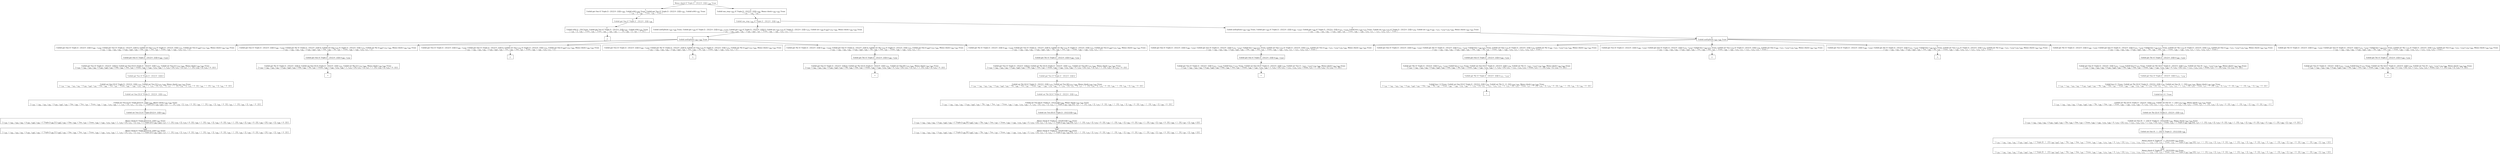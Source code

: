 digraph {
    graph [rankdir=TB
          ,bgcolor=transparent];
    node [shape=box
         ,fillcolor=white
         ,style=filled];
    0 [label=<O <BR/> Memo check (C Triple [1 : [3] [] 0 : [2]]) v<SUB>330</SUB> Trueo>];
    1 [label=<C <BR/> Unfold get One (C Triple [1 : [3] [] 0 : [2]]) v<SUB>360</SUB>, Unfold isNil v<SUB>360</SUB> Trueo, Unfold get Two (C Triple [1 : [3] [] 0 : [2]]) v<SUB>361</SUB>, Unfold isNil v<SUB>361</SUB> Trueo <BR/>  [ v<SUB>330</SUB> &rarr; [], v<SUB>358</SUB> &rarr; Trueo, v<SUB>359</SUB> &rarr; Trueo ] >];
    2 [label=<C <BR/> Unfold one_step v<SUB>362</SUB> (C Triple [1 : [3] [] 0 : [2]]) v<SUB>364</SUB>, Memo check v<SUB>364</SUB> v<SUB>363</SUB> Trueo <BR/>  [ v<SUB>330</SUB> &rarr; v<SUB>362</SUB> : v<SUB>363</SUB> ] >];
    3 [label=<O <BR/> Unfold get One (C Triple [1 : [3] [] 0 : [2]]) v<SUB>360</SUB>>];
    4 [label=<C <BR/> Unfold isNil (1 : [3]) Trueo, Unfold get Two (C Triple [1 : [3] [] 0 : [2]]) v<SUB>361</SUB>, Unfold isNil v<SUB>361</SUB> Trueo <BR/>  [ v<SUB>330</SUB> &rarr; [], v<SUB>358</SUB> &rarr; Trueo, v<SUB>359</SUB> &rarr; Trueo, v<SUB>360</SUB> &rarr; v<SUB>365</SUB>, v<SUB>365</SUB> &rarr; 1 : [3], v<SUB>366</SUB> &rarr; [], v<SUB>367</SUB> &rarr; 0 : [2] ] >];
    5 [label=<_|_>];
    6 [label=<O <BR/> Unfold one_step v<SUB>362</SUB> (C Triple [1 : [3] [] 0 : [2]]) v<SUB>364</SUB>>];
    7 [label=<C <BR/> Unfold notEqStick v<SUB>365</SUB> v<SUB>366</SUB> Trueo, Unfold get v<SUB>365</SUB> (C Triple [1 : [3] [] 0 : [2]]) (v<SUB>369</SUB> : v<SUB>370</SUB>), Unfold get v<SUB>366</SUB> (C Triple [1 : [3] [] 0 : [2]]) [], Unfold set v<SUB>365</SUB> v<SUB>370</SUB> (C Triple [1 : [3] [] 0 : [2]]) v<SUB>372</SUB>, Unfold set v<SUB>366</SUB> [v<SUB>369</SUB>] v<SUB>372</SUB> v<SUB>364</SUB>, Memo check v<SUB>364</SUB> v<SUB>363</SUB> Trueo <BR/>  [ v<SUB>330</SUB> &rarr; v<SUB>362</SUB> : v<SUB>363</SUB>, v<SUB>362</SUB> &rarr; (v<SUB>365</SUB>, v<SUB>366</SUB>), v<SUB>367</SUB> &rarr; Trueo, v<SUB>368</SUB> &rarr; v<SUB>369</SUB> : v<SUB>370</SUB>, v<SUB>371</SUB> &rarr; [] ] >];
    8 [label=<C <BR/> Unfold notEqStick v<SUB>365</SUB> v<SUB>366</SUB> Trueo, Unfold get v<SUB>365</SUB> (C Triple [1 : [3] [] 0 : [2]]) (v<SUB>369</SUB> : v<SUB>370</SUB>), Unfold get v<SUB>366</SUB> (C Triple [1 : [3] [] 0 : [2]]) (v<SUB>373</SUB> : v<SUB>374</SUB>), Unfold less v<SUB>369</SUB> v<SUB>373</SUB> Trueo, Unfold set v<SUB>365</SUB> v<SUB>370</SUB> (C Triple [1 : [3] [] 0 : [2]]) v<SUB>376</SUB>, Unfold set v<SUB>366</SUB> (v<SUB>369</SUB> : v<SUB>373</SUB> : v<SUB>374</SUB>) v<SUB>376</SUB> v<SUB>364</SUB>, Memo check v<SUB>364</SUB> v<SUB>363</SUB> Trueo <BR/>  [ v<SUB>330</SUB> &rarr; v<SUB>362</SUB> : v<SUB>363</SUB>, v<SUB>362</SUB> &rarr; (v<SUB>365</SUB>, v<SUB>366</SUB>), v<SUB>367</SUB> &rarr; Trueo, v<SUB>368</SUB> &rarr; v<SUB>369</SUB> : v<SUB>370</SUB>, v<SUB>371</SUB> &rarr; v<SUB>373</SUB> : v<SUB>374</SUB>, v<SUB>375</SUB> &rarr; Trueo ] >];
    9 [label=<O <BR/> Unfold notEqStick v<SUB>365</SUB> v<SUB>366</SUB> Trueo>];
    10 [label=<C <BR/> Unfold get One (C Triple [1 : [3] [] 0 : [2]]) (v<SUB>369</SUB> : v<SUB>370</SUB>), Unfold get Two (C Triple [1 : [3] [] 0 : [2]]) [], Unfold set One v<SUB>370</SUB> (C Triple [1 : [3] [] 0 : [2]]) v<SUB>372</SUB>, Unfold set Two [v<SUB>369</SUB>] v<SUB>372</SUB> v<SUB>364</SUB>, Memo check v<SUB>364</SUB> v<SUB>363</SUB> Trueo <BR/>  [ v<SUB>330</SUB> &rarr; v<SUB>362</SUB> : v<SUB>363</SUB>, v<SUB>362</SUB> &rarr; (v<SUB>365</SUB>, v<SUB>366</SUB>), v<SUB>365</SUB> &rarr; One, v<SUB>366</SUB> &rarr; Two, v<SUB>367</SUB> &rarr; Trueo, v<SUB>368</SUB> &rarr; v<SUB>369</SUB> : v<SUB>370</SUB>, v<SUB>371</SUB> &rarr; [] ] >];
    11 [label=<C <BR/> Unfold get One (C Triple [1 : [3] [] 0 : [2]]) (v<SUB>369</SUB> : v<SUB>370</SUB>), Unfold get Thr (C Triple [1 : [3] [] 0 : [2]]) [], Unfold set One v<SUB>370</SUB> (C Triple [1 : [3] [] 0 : [2]]) v<SUB>372</SUB>, Unfold set Thr [v<SUB>369</SUB>] v<SUB>372</SUB> v<SUB>364</SUB>, Memo check v<SUB>364</SUB> v<SUB>363</SUB> Trueo <BR/>  [ v<SUB>330</SUB> &rarr; v<SUB>362</SUB> : v<SUB>363</SUB>, v<SUB>362</SUB> &rarr; (v<SUB>365</SUB>, v<SUB>366</SUB>), v<SUB>365</SUB> &rarr; One, v<SUB>366</SUB> &rarr; Thr, v<SUB>367</SUB> &rarr; Trueo, v<SUB>368</SUB> &rarr; v<SUB>369</SUB> : v<SUB>370</SUB>, v<SUB>371</SUB> &rarr; [] ] >];
    12 [label=<C <BR/> Unfold get Two (C Triple [1 : [3] [] 0 : [2]]) (v<SUB>369</SUB> : v<SUB>370</SUB>), Unfold get One (C Triple [1 : [3] [] 0 : [2]]) [], Unfold set Two v<SUB>370</SUB> (C Triple [1 : [3] [] 0 : [2]]) v<SUB>372</SUB>, Unfold set One [v<SUB>369</SUB>] v<SUB>372</SUB> v<SUB>364</SUB>, Memo check v<SUB>364</SUB> v<SUB>363</SUB> Trueo <BR/>  [ v<SUB>330</SUB> &rarr; v<SUB>362</SUB> : v<SUB>363</SUB>, v<SUB>362</SUB> &rarr; (v<SUB>365</SUB>, v<SUB>366</SUB>), v<SUB>365</SUB> &rarr; Two, v<SUB>366</SUB> &rarr; One, v<SUB>367</SUB> &rarr; Trueo, v<SUB>368</SUB> &rarr; v<SUB>369</SUB> : v<SUB>370</SUB>, v<SUB>371</SUB> &rarr; [] ] >];
    13 [label=<C <BR/> Unfold get Two (C Triple [1 : [3] [] 0 : [2]]) (v<SUB>369</SUB> : v<SUB>370</SUB>), Unfold get Thr (C Triple [1 : [3] [] 0 : [2]]) [], Unfold set Two v<SUB>370</SUB> (C Triple [1 : [3] [] 0 : [2]]) v<SUB>372</SUB>, Unfold set Thr [v<SUB>369</SUB>] v<SUB>372</SUB> v<SUB>364</SUB>, Memo check v<SUB>364</SUB> v<SUB>363</SUB> Trueo <BR/>  [ v<SUB>330</SUB> &rarr; v<SUB>362</SUB> : v<SUB>363</SUB>, v<SUB>362</SUB> &rarr; (v<SUB>365</SUB>, v<SUB>366</SUB>), v<SUB>365</SUB> &rarr; Two, v<SUB>366</SUB> &rarr; Thr, v<SUB>367</SUB> &rarr; Trueo, v<SUB>368</SUB> &rarr; v<SUB>369</SUB> : v<SUB>370</SUB>, v<SUB>371</SUB> &rarr; [] ] >];
    14 [label=<C <BR/> Unfold get Thr (C Triple [1 : [3] [] 0 : [2]]) (v<SUB>369</SUB> : v<SUB>370</SUB>), Unfold get One (C Triple [1 : [3] [] 0 : [2]]) [], Unfold set Thr v<SUB>370</SUB> (C Triple [1 : [3] [] 0 : [2]]) v<SUB>372</SUB>, Unfold set One [v<SUB>369</SUB>] v<SUB>372</SUB> v<SUB>364</SUB>, Memo check v<SUB>364</SUB> v<SUB>363</SUB> Trueo <BR/>  [ v<SUB>330</SUB> &rarr; v<SUB>362</SUB> : v<SUB>363</SUB>, v<SUB>362</SUB> &rarr; (v<SUB>365</SUB>, v<SUB>366</SUB>), v<SUB>365</SUB> &rarr; Thr, v<SUB>366</SUB> &rarr; One, v<SUB>367</SUB> &rarr; Trueo, v<SUB>368</SUB> &rarr; v<SUB>369</SUB> : v<SUB>370</SUB>, v<SUB>371</SUB> &rarr; [] ] >];
    15 [label=<C <BR/> Unfold get Thr (C Triple [1 : [3] [] 0 : [2]]) (v<SUB>369</SUB> : v<SUB>370</SUB>), Unfold get Two (C Triple [1 : [3] [] 0 : [2]]) [], Unfold set Thr v<SUB>370</SUB> (C Triple [1 : [3] [] 0 : [2]]) v<SUB>372</SUB>, Unfold set Two [v<SUB>369</SUB>] v<SUB>372</SUB> v<SUB>364</SUB>, Memo check v<SUB>364</SUB> v<SUB>363</SUB> Trueo <BR/>  [ v<SUB>330</SUB> &rarr; v<SUB>362</SUB> : v<SUB>363</SUB>, v<SUB>362</SUB> &rarr; (v<SUB>365</SUB>, v<SUB>366</SUB>), v<SUB>365</SUB> &rarr; Thr, v<SUB>366</SUB> &rarr; Two, v<SUB>367</SUB> &rarr; Trueo, v<SUB>368</SUB> &rarr; v<SUB>369</SUB> : v<SUB>370</SUB>, v<SUB>371</SUB> &rarr; [] ] >];
    16 [label=<O <BR/> Unfold get One (C Triple [1 : [3] [] 0 : [2]]) (v<SUB>369</SUB> : v<SUB>370</SUB>)>];
    17 [label=<C <BR/> Unfold get Two (C Triple [1 : [3] [] 0 : [2]]) [], Unfold set One [3] (C Triple [1 : [3] [] 0 : [2]]) v<SUB>372</SUB>, Unfold set Two [1] v<SUB>372</SUB> v<SUB>364</SUB>, Memo check v<SUB>364</SUB> v<SUB>363</SUB> Trueo <BR/>  [ v<SUB>330</SUB> &rarr; v<SUB>362</SUB> : v<SUB>363</SUB>, v<SUB>362</SUB> &rarr; (v<SUB>365</SUB>, v<SUB>366</SUB>), v<SUB>365</SUB> &rarr; One, v<SUB>366</SUB> &rarr; Two, v<SUB>367</SUB> &rarr; Trueo, v<SUB>368</SUB> &rarr; v<SUB>369</SUB> : v<SUB>370</SUB>, v<SUB>369</SUB> &rarr; 1, v<SUB>370</SUB> &rarr; [3], v<SUB>371</SUB> &rarr; [], v<SUB>377</SUB> &rarr; 1 : [3], v<SUB>378</SUB> &rarr; [], v<SUB>379</SUB> &rarr; 0 : [2] ] >];
    18 [label=<O <BR/> Unfold get Two (C Triple [1 : [3] [] 0 : [2]]) []>];
    19 [label=<C <BR/> Unfold set One [3] (C Triple [1 : [3] [] 0 : [2]]) v<SUB>372</SUB>, Unfold set Two [1] v<SUB>372</SUB> v<SUB>364</SUB>, Memo check v<SUB>364</SUB> v<SUB>363</SUB> Trueo <BR/>  [ v<SUB>330</SUB> &rarr; v<SUB>362</SUB> : v<SUB>363</SUB>, v<SUB>362</SUB> &rarr; (v<SUB>365</SUB>, v<SUB>366</SUB>), v<SUB>365</SUB> &rarr; One, v<SUB>366</SUB> &rarr; Two, v<SUB>367</SUB> &rarr; Trueo, v<SUB>368</SUB> &rarr; v<SUB>369</SUB> : v<SUB>370</SUB>, v<SUB>369</SUB> &rarr; 1, v<SUB>370</SUB> &rarr; [3], v<SUB>371</SUB> &rarr; [], v<SUB>377</SUB> &rarr; 1 : [3], v<SUB>378</SUB> &rarr; [], v<SUB>379</SUB> &rarr; 0 : [2], v<SUB>380</SUB> &rarr; 1 : [3], v<SUB>381</SUB> &rarr; [], v<SUB>382</SUB> &rarr; 0 : [2] ] >];
    20 [label=<O <BR/> Unfold set One [3] (C Triple [1 : [3] [] 0 : [2]]) v<SUB>372</SUB>>];
    21 [label=<C <BR/> Unfold set Two [1] (C Triple [[3] [] 0 : [2]]) v<SUB>364</SUB>, Memo check v<SUB>364</SUB> v<SUB>363</SUB> Trueo <BR/>  [ v<SUB>330</SUB> &rarr; v<SUB>362</SUB> : v<SUB>363</SUB>, v<SUB>362</SUB> &rarr; (v<SUB>365</SUB>, v<SUB>366</SUB>), v<SUB>365</SUB> &rarr; One, v<SUB>366</SUB> &rarr; Two, v<SUB>367</SUB> &rarr; Trueo, v<SUB>368</SUB> &rarr; v<SUB>369</SUB> : v<SUB>370</SUB>, v<SUB>369</SUB> &rarr; 1, v<SUB>370</SUB> &rarr; [3], v<SUB>371</SUB> &rarr; [], v<SUB>372</SUB> &rarr; C Triple [[3] v<SUB>384</SUB> v<SUB>385</SUB>], v<SUB>377</SUB> &rarr; 1 : [3], v<SUB>378</SUB> &rarr; [], v<SUB>379</SUB> &rarr; 0 : [2], v<SUB>380</SUB> &rarr; 1 : [3], v<SUB>381</SUB> &rarr; [], v<SUB>382</SUB> &rarr; 0 : [2], v<SUB>383</SUB> &rarr; 1 : [3], v<SUB>384</SUB> &rarr; [], v<SUB>385</SUB> &rarr; 0 : [2] ] >];
    22 [label=<O <BR/> Unfold set Two [1] (C Triple [[3] [] 0 : [2]]) v<SUB>364</SUB>>];
    23 [label=<C <BR/> Memo check (C Triple [[3] [1] 0 : [2]]) v<SUB>363</SUB> Trueo <BR/>  [ v<SUB>330</SUB> &rarr; v<SUB>362</SUB> : v<SUB>363</SUB>, v<SUB>362</SUB> &rarr; (v<SUB>365</SUB>, v<SUB>366</SUB>), v<SUB>364</SUB> &rarr; C Triple [v<SUB>386</SUB> [1] v<SUB>388</SUB>], v<SUB>365</SUB> &rarr; One, v<SUB>366</SUB> &rarr; Two, v<SUB>367</SUB> &rarr; Trueo, v<SUB>368</SUB> &rarr; v<SUB>369</SUB> : v<SUB>370</SUB>, v<SUB>369</SUB> &rarr; 1, v<SUB>370</SUB> &rarr; [3], v<SUB>371</SUB> &rarr; [], v<SUB>372</SUB> &rarr; C Triple [[3] v<SUB>384</SUB> v<SUB>385</SUB>], v<SUB>377</SUB> &rarr; 1 : [3], v<SUB>378</SUB> &rarr; [], v<SUB>379</SUB> &rarr; 0 : [2], v<SUB>380</SUB> &rarr; 1 : [3], v<SUB>381</SUB> &rarr; [], v<SUB>382</SUB> &rarr; 0 : [2], v<SUB>383</SUB> &rarr; 1 : [3], v<SUB>384</SUB> &rarr; [], v<SUB>385</SUB> &rarr; 0 : [2], v<SUB>386</SUB> &rarr; [3], v<SUB>387</SUB> &rarr; [], v<SUB>388</SUB> &rarr; 0 : [2] ] >];
    24 [label=<Leaf <BR/> Memo check (C Triple [[3] [1] 0 : [2]]) v<SUB>363</SUB> Trueo <BR/>  [ v<SUB>330</SUB> &rarr; v<SUB>362</SUB> : v<SUB>363</SUB>, v<SUB>362</SUB> &rarr; (v<SUB>365</SUB>, v<SUB>366</SUB>), v<SUB>364</SUB> &rarr; C Triple [v<SUB>386</SUB> [1] v<SUB>388</SUB>], v<SUB>365</SUB> &rarr; One, v<SUB>366</SUB> &rarr; Two, v<SUB>367</SUB> &rarr; Trueo, v<SUB>368</SUB> &rarr; v<SUB>369</SUB> : v<SUB>370</SUB>, v<SUB>369</SUB> &rarr; 1, v<SUB>370</SUB> &rarr; [3], v<SUB>371</SUB> &rarr; [], v<SUB>372</SUB> &rarr; C Triple [[3] v<SUB>384</SUB> v<SUB>385</SUB>], v<SUB>377</SUB> &rarr; 1 : [3], v<SUB>378</SUB> &rarr; [], v<SUB>379</SUB> &rarr; 0 : [2], v<SUB>380</SUB> &rarr; 1 : [3], v<SUB>381</SUB> &rarr; [], v<SUB>382</SUB> &rarr; 0 : [2], v<SUB>383</SUB> &rarr; 1 : [3], v<SUB>384</SUB> &rarr; [], v<SUB>385</SUB> &rarr; 0 : [2], v<SUB>386</SUB> &rarr; [3], v<SUB>387</SUB> &rarr; [], v<SUB>388</SUB> &rarr; 0 : [2] ] >];
    25 [label=<O <BR/> Unfold get One (C Triple [1 : [3] [] 0 : [2]]) (v<SUB>369</SUB> : v<SUB>370</SUB>)>];
    26 [label=<C <BR/> Unfold get Thr (C Triple [1 : [3] [] 0 : [2]]) [], Unfold set One [3] (C Triple [1 : [3] [] 0 : [2]]) v<SUB>372</SUB>, Unfold set Thr [1] v<SUB>372</SUB> v<SUB>364</SUB>, Memo check v<SUB>364</SUB> v<SUB>363</SUB> Trueo <BR/>  [ v<SUB>330</SUB> &rarr; v<SUB>362</SUB> : v<SUB>363</SUB>, v<SUB>362</SUB> &rarr; (v<SUB>365</SUB>, v<SUB>366</SUB>), v<SUB>365</SUB> &rarr; One, v<SUB>366</SUB> &rarr; Thr, v<SUB>367</SUB> &rarr; Trueo, v<SUB>368</SUB> &rarr; v<SUB>369</SUB> : v<SUB>370</SUB>, v<SUB>369</SUB> &rarr; 1, v<SUB>370</SUB> &rarr; [3], v<SUB>371</SUB> &rarr; [], v<SUB>377</SUB> &rarr; 1 : [3], v<SUB>378</SUB> &rarr; [], v<SUB>379</SUB> &rarr; 0 : [2] ] >];
    27 [label=<_|_>];
    28 [label=<_|_>];
    29 [label=<_|_>];
    30 [label=<O <BR/> Unfold get Thr (C Triple [1 : [3] [] 0 : [2]]) (v<SUB>369</SUB> : v<SUB>370</SUB>)>];
    31 [label=<C <BR/> Unfold get One (C Triple [1 : [3] [] 0 : [2]]) [], Unfold set Thr [2] (C Triple [1 : [3] [] 0 : [2]]) v<SUB>372</SUB>, Unfold set One [0] v<SUB>372</SUB> v<SUB>364</SUB>, Memo check v<SUB>364</SUB> v<SUB>363</SUB> Trueo <BR/>  [ v<SUB>330</SUB> &rarr; v<SUB>362</SUB> : v<SUB>363</SUB>, v<SUB>362</SUB> &rarr; (v<SUB>365</SUB>, v<SUB>366</SUB>), v<SUB>365</SUB> &rarr; Thr, v<SUB>366</SUB> &rarr; One, v<SUB>367</SUB> &rarr; Trueo, v<SUB>368</SUB> &rarr; v<SUB>369</SUB> : v<SUB>370</SUB>, v<SUB>369</SUB> &rarr; 0, v<SUB>370</SUB> &rarr; [2], v<SUB>371</SUB> &rarr; [], v<SUB>377</SUB> &rarr; 1 : [3], v<SUB>378</SUB> &rarr; [], v<SUB>379</SUB> &rarr; 0 : [2] ] >];
    32 [label=<_|_>];
    33 [label=<O <BR/> Unfold get Thr (C Triple [1 : [3] [] 0 : [2]]) (v<SUB>369</SUB> : v<SUB>370</SUB>)>];
    34 [label=<C <BR/> Unfold get Two (C Triple [1 : [3] [] 0 : [2]]) [], Unfold set Thr [2] (C Triple [1 : [3] [] 0 : [2]]) v<SUB>372</SUB>, Unfold set Two [0] v<SUB>372</SUB> v<SUB>364</SUB>, Memo check v<SUB>364</SUB> v<SUB>363</SUB> Trueo <BR/>  [ v<SUB>330</SUB> &rarr; v<SUB>362</SUB> : v<SUB>363</SUB>, v<SUB>362</SUB> &rarr; (v<SUB>365</SUB>, v<SUB>366</SUB>), v<SUB>365</SUB> &rarr; Thr, v<SUB>366</SUB> &rarr; Two, v<SUB>367</SUB> &rarr; Trueo, v<SUB>368</SUB> &rarr; v<SUB>369</SUB> : v<SUB>370</SUB>, v<SUB>369</SUB> &rarr; 0, v<SUB>370</SUB> &rarr; [2], v<SUB>371</SUB> &rarr; [], v<SUB>377</SUB> &rarr; 1 : [3], v<SUB>378</SUB> &rarr; [], v<SUB>379</SUB> &rarr; 0 : [2] ] >];
    35 [label=<O <BR/> Unfold get Two (C Triple [1 : [3] [] 0 : [2]]) []>];
    36 [label=<C <BR/> Unfold set Thr [2] (C Triple [1 : [3] [] 0 : [2]]) v<SUB>372</SUB>, Unfold set Two [0] v<SUB>372</SUB> v<SUB>364</SUB>, Memo check v<SUB>364</SUB> v<SUB>363</SUB> Trueo <BR/>  [ v<SUB>330</SUB> &rarr; v<SUB>362</SUB> : v<SUB>363</SUB>, v<SUB>362</SUB> &rarr; (v<SUB>365</SUB>, v<SUB>366</SUB>), v<SUB>365</SUB> &rarr; Thr, v<SUB>366</SUB> &rarr; Two, v<SUB>367</SUB> &rarr; Trueo, v<SUB>368</SUB> &rarr; v<SUB>369</SUB> : v<SUB>370</SUB>, v<SUB>369</SUB> &rarr; 0, v<SUB>370</SUB> &rarr; [2], v<SUB>371</SUB> &rarr; [], v<SUB>377</SUB> &rarr; 1 : [3], v<SUB>378</SUB> &rarr; [], v<SUB>379</SUB> &rarr; 0 : [2], v<SUB>380</SUB> &rarr; 1 : [3], v<SUB>381</SUB> &rarr; [], v<SUB>382</SUB> &rarr; 0 : [2] ] >];
    37 [label=<O <BR/> Unfold set Thr [2] (C Triple [1 : [3] [] 0 : [2]]) v<SUB>372</SUB>>];
    38 [label=<C <BR/> Unfold set Two [0] (C Triple [1 : [3] [] [2]]) v<SUB>364</SUB>, Memo check v<SUB>364</SUB> v<SUB>363</SUB> Trueo <BR/>  [ v<SUB>330</SUB> &rarr; v<SUB>362</SUB> : v<SUB>363</SUB>, v<SUB>362</SUB> &rarr; (v<SUB>365</SUB>, v<SUB>366</SUB>), v<SUB>365</SUB> &rarr; Thr, v<SUB>366</SUB> &rarr; Two, v<SUB>367</SUB> &rarr; Trueo, v<SUB>368</SUB> &rarr; v<SUB>369</SUB> : v<SUB>370</SUB>, v<SUB>369</SUB> &rarr; 0, v<SUB>370</SUB> &rarr; [2], v<SUB>371</SUB> &rarr; [], v<SUB>372</SUB> &rarr; C Triple [v<SUB>383</SUB> v<SUB>384</SUB> [2]], v<SUB>377</SUB> &rarr; 1 : [3], v<SUB>378</SUB> &rarr; [], v<SUB>379</SUB> &rarr; 0 : [2], v<SUB>380</SUB> &rarr; 1 : [3], v<SUB>381</SUB> &rarr; [], v<SUB>382</SUB> &rarr; 0 : [2], v<SUB>383</SUB> &rarr; 1 : [3], v<SUB>384</SUB> &rarr; [], v<SUB>385</SUB> &rarr; 0 : [2] ] >];
    39 [label=<O <BR/> Unfold set Two [0] (C Triple [1 : [3] [] [2]]) v<SUB>364</SUB>>];
    40 [label=<C <BR/> Memo check (C Triple [1 : [3] [0] [2]]) v<SUB>363</SUB> Trueo <BR/>  [ v<SUB>330</SUB> &rarr; v<SUB>362</SUB> : v<SUB>363</SUB>, v<SUB>362</SUB> &rarr; (v<SUB>365</SUB>, v<SUB>366</SUB>), v<SUB>364</SUB> &rarr; C Triple [v<SUB>386</SUB> [0] v<SUB>388</SUB>], v<SUB>365</SUB> &rarr; Thr, v<SUB>366</SUB> &rarr; Two, v<SUB>367</SUB> &rarr; Trueo, v<SUB>368</SUB> &rarr; v<SUB>369</SUB> : v<SUB>370</SUB>, v<SUB>369</SUB> &rarr; 0, v<SUB>370</SUB> &rarr; [2], v<SUB>371</SUB> &rarr; [], v<SUB>372</SUB> &rarr; C Triple [v<SUB>383</SUB> v<SUB>384</SUB> [2]], v<SUB>377</SUB> &rarr; 1 : [3], v<SUB>378</SUB> &rarr; [], v<SUB>379</SUB> &rarr; 0 : [2], v<SUB>380</SUB> &rarr; 1 : [3], v<SUB>381</SUB> &rarr; [], v<SUB>382</SUB> &rarr; 0 : [2], v<SUB>383</SUB> &rarr; 1 : [3], v<SUB>384</SUB> &rarr; [], v<SUB>385</SUB> &rarr; 0 : [2], v<SUB>386</SUB> &rarr; 1 : [3], v<SUB>387</SUB> &rarr; [], v<SUB>388</SUB> &rarr; [2] ] >];
    41 [label=<Leaf <BR/> Memo check (C Triple [1 : [3] [0] [2]]) v<SUB>363</SUB> Trueo <BR/>  [ v<SUB>330</SUB> &rarr; v<SUB>362</SUB> : v<SUB>363</SUB>, v<SUB>362</SUB> &rarr; (v<SUB>365</SUB>, v<SUB>366</SUB>), v<SUB>364</SUB> &rarr; C Triple [v<SUB>386</SUB> [0] v<SUB>388</SUB>], v<SUB>365</SUB> &rarr; Thr, v<SUB>366</SUB> &rarr; Two, v<SUB>367</SUB> &rarr; Trueo, v<SUB>368</SUB> &rarr; v<SUB>369</SUB> : v<SUB>370</SUB>, v<SUB>369</SUB> &rarr; 0, v<SUB>370</SUB> &rarr; [2], v<SUB>371</SUB> &rarr; [], v<SUB>372</SUB> &rarr; C Triple [v<SUB>383</SUB> v<SUB>384</SUB> [2]], v<SUB>377</SUB> &rarr; 1 : [3], v<SUB>378</SUB> &rarr; [], v<SUB>379</SUB> &rarr; 0 : [2], v<SUB>380</SUB> &rarr; 1 : [3], v<SUB>381</SUB> &rarr; [], v<SUB>382</SUB> &rarr; 0 : [2], v<SUB>383</SUB> &rarr; 1 : [3], v<SUB>384</SUB> &rarr; [], v<SUB>385</SUB> &rarr; 0 : [2], v<SUB>386</SUB> &rarr; 1 : [3], v<SUB>387</SUB> &rarr; [], v<SUB>388</SUB> &rarr; [2] ] >];
    42 [label=<O <BR/> Unfold notEqStick v<SUB>365</SUB> v<SUB>366</SUB> Trueo>];
    43 [label=<C <BR/> Unfold get One (C Triple [1 : [3] [] 0 : [2]]) (v<SUB>369</SUB> : v<SUB>370</SUB>), Unfold get Two (C Triple [1 : [3] [] 0 : [2]]) (v<SUB>373</SUB> : v<SUB>374</SUB>), Unfold less v<SUB>369</SUB> v<SUB>373</SUB> Trueo, Unfold set One v<SUB>370</SUB> (C Triple [1 : [3] [] 0 : [2]]) v<SUB>376</SUB>, Unfold set Two (v<SUB>369</SUB> : v<SUB>373</SUB> : v<SUB>374</SUB>) v<SUB>376</SUB> v<SUB>364</SUB>, Memo check v<SUB>364</SUB> v<SUB>363</SUB> Trueo <BR/>  [ v<SUB>330</SUB> &rarr; v<SUB>362</SUB> : v<SUB>363</SUB>, v<SUB>362</SUB> &rarr; (v<SUB>365</SUB>, v<SUB>366</SUB>), v<SUB>365</SUB> &rarr; One, v<SUB>366</SUB> &rarr; Two, v<SUB>367</SUB> &rarr; Trueo, v<SUB>368</SUB> &rarr; v<SUB>369</SUB> : v<SUB>370</SUB>, v<SUB>371</SUB> &rarr; v<SUB>373</SUB> : v<SUB>374</SUB>, v<SUB>375</SUB> &rarr; Trueo ] >];
    44 [label=<C <BR/> Unfold get One (C Triple [1 : [3] [] 0 : [2]]) (v<SUB>369</SUB> : v<SUB>370</SUB>), Unfold get Thr (C Triple [1 : [3] [] 0 : [2]]) (v<SUB>373</SUB> : v<SUB>374</SUB>), Unfold less v<SUB>369</SUB> v<SUB>373</SUB> Trueo, Unfold set One v<SUB>370</SUB> (C Triple [1 : [3] [] 0 : [2]]) v<SUB>376</SUB>, Unfold set Thr (v<SUB>369</SUB> : v<SUB>373</SUB> : v<SUB>374</SUB>) v<SUB>376</SUB> v<SUB>364</SUB>, Memo check v<SUB>364</SUB> v<SUB>363</SUB> Trueo <BR/>  [ v<SUB>330</SUB> &rarr; v<SUB>362</SUB> : v<SUB>363</SUB>, v<SUB>362</SUB> &rarr; (v<SUB>365</SUB>, v<SUB>366</SUB>), v<SUB>365</SUB> &rarr; One, v<SUB>366</SUB> &rarr; Thr, v<SUB>367</SUB> &rarr; Trueo, v<SUB>368</SUB> &rarr; v<SUB>369</SUB> : v<SUB>370</SUB>, v<SUB>371</SUB> &rarr; v<SUB>373</SUB> : v<SUB>374</SUB>, v<SUB>375</SUB> &rarr; Trueo ] >];
    45 [label=<C <BR/> Unfold get Two (C Triple [1 : [3] [] 0 : [2]]) (v<SUB>369</SUB> : v<SUB>370</SUB>), Unfold get One (C Triple [1 : [3] [] 0 : [2]]) (v<SUB>373</SUB> : v<SUB>374</SUB>), Unfold less v<SUB>369</SUB> v<SUB>373</SUB> Trueo, Unfold set Two v<SUB>370</SUB> (C Triple [1 : [3] [] 0 : [2]]) v<SUB>376</SUB>, Unfold set One (v<SUB>369</SUB> : v<SUB>373</SUB> : v<SUB>374</SUB>) v<SUB>376</SUB> v<SUB>364</SUB>, Memo check v<SUB>364</SUB> v<SUB>363</SUB> Trueo <BR/>  [ v<SUB>330</SUB> &rarr; v<SUB>362</SUB> : v<SUB>363</SUB>, v<SUB>362</SUB> &rarr; (v<SUB>365</SUB>, v<SUB>366</SUB>), v<SUB>365</SUB> &rarr; Two, v<SUB>366</SUB> &rarr; One, v<SUB>367</SUB> &rarr; Trueo, v<SUB>368</SUB> &rarr; v<SUB>369</SUB> : v<SUB>370</SUB>, v<SUB>371</SUB> &rarr; v<SUB>373</SUB> : v<SUB>374</SUB>, v<SUB>375</SUB> &rarr; Trueo ] >];
    46 [label=<C <BR/> Unfold get Two (C Triple [1 : [3] [] 0 : [2]]) (v<SUB>369</SUB> : v<SUB>370</SUB>), Unfold get Thr (C Triple [1 : [3] [] 0 : [2]]) (v<SUB>373</SUB> : v<SUB>374</SUB>), Unfold less v<SUB>369</SUB> v<SUB>373</SUB> Trueo, Unfold set Two v<SUB>370</SUB> (C Triple [1 : [3] [] 0 : [2]]) v<SUB>376</SUB>, Unfold set Thr (v<SUB>369</SUB> : v<SUB>373</SUB> : v<SUB>374</SUB>) v<SUB>376</SUB> v<SUB>364</SUB>, Memo check v<SUB>364</SUB> v<SUB>363</SUB> Trueo <BR/>  [ v<SUB>330</SUB> &rarr; v<SUB>362</SUB> : v<SUB>363</SUB>, v<SUB>362</SUB> &rarr; (v<SUB>365</SUB>, v<SUB>366</SUB>), v<SUB>365</SUB> &rarr; Two, v<SUB>366</SUB> &rarr; Thr, v<SUB>367</SUB> &rarr; Trueo, v<SUB>368</SUB> &rarr; v<SUB>369</SUB> : v<SUB>370</SUB>, v<SUB>371</SUB> &rarr; v<SUB>373</SUB> : v<SUB>374</SUB>, v<SUB>375</SUB> &rarr; Trueo ] >];
    47 [label=<C <BR/> Unfold get Thr (C Triple [1 : [3] [] 0 : [2]]) (v<SUB>369</SUB> : v<SUB>370</SUB>), Unfold get One (C Triple [1 : [3] [] 0 : [2]]) (v<SUB>373</SUB> : v<SUB>374</SUB>), Unfold less v<SUB>369</SUB> v<SUB>373</SUB> Trueo, Unfold set Thr v<SUB>370</SUB> (C Triple [1 : [3] [] 0 : [2]]) v<SUB>376</SUB>, Unfold set One (v<SUB>369</SUB> : v<SUB>373</SUB> : v<SUB>374</SUB>) v<SUB>376</SUB> v<SUB>364</SUB>, Memo check v<SUB>364</SUB> v<SUB>363</SUB> Trueo <BR/>  [ v<SUB>330</SUB> &rarr; v<SUB>362</SUB> : v<SUB>363</SUB>, v<SUB>362</SUB> &rarr; (v<SUB>365</SUB>, v<SUB>366</SUB>), v<SUB>365</SUB> &rarr; Thr, v<SUB>366</SUB> &rarr; One, v<SUB>367</SUB> &rarr; Trueo, v<SUB>368</SUB> &rarr; v<SUB>369</SUB> : v<SUB>370</SUB>, v<SUB>371</SUB> &rarr; v<SUB>373</SUB> : v<SUB>374</SUB>, v<SUB>375</SUB> &rarr; Trueo ] >];
    48 [label=<C <BR/> Unfold get Thr (C Triple [1 : [3] [] 0 : [2]]) (v<SUB>369</SUB> : v<SUB>370</SUB>), Unfold get Two (C Triple [1 : [3] [] 0 : [2]]) (v<SUB>373</SUB> : v<SUB>374</SUB>), Unfold less v<SUB>369</SUB> v<SUB>373</SUB> Trueo, Unfold set Thr v<SUB>370</SUB> (C Triple [1 : [3] [] 0 : [2]]) v<SUB>376</SUB>, Unfold set Two (v<SUB>369</SUB> : v<SUB>373</SUB> : v<SUB>374</SUB>) v<SUB>376</SUB> v<SUB>364</SUB>, Memo check v<SUB>364</SUB> v<SUB>363</SUB> Trueo <BR/>  [ v<SUB>330</SUB> &rarr; v<SUB>362</SUB> : v<SUB>363</SUB>, v<SUB>362</SUB> &rarr; (v<SUB>365</SUB>, v<SUB>366</SUB>), v<SUB>365</SUB> &rarr; Thr, v<SUB>366</SUB> &rarr; Two, v<SUB>367</SUB> &rarr; Trueo, v<SUB>368</SUB> &rarr; v<SUB>369</SUB> : v<SUB>370</SUB>, v<SUB>371</SUB> &rarr; v<SUB>373</SUB> : v<SUB>374</SUB>, v<SUB>375</SUB> &rarr; Trueo ] >];
    49 [label=<O <BR/> Unfold get One (C Triple [1 : [3] [] 0 : [2]]) (v<SUB>369</SUB> : v<SUB>370</SUB>)>];
    50 [label=<C <BR/> Unfold get Two (C Triple [1 : [3] [] 0 : [2]]) (v<SUB>373</SUB> : v<SUB>374</SUB>), Unfold less 1 v<SUB>373</SUB> Trueo, Unfold set One [3] (C Triple [1 : [3] [] 0 : [2]]) v<SUB>376</SUB>, Unfold set Two (1 : v<SUB>373</SUB> : v<SUB>374</SUB>) v<SUB>376</SUB> v<SUB>364</SUB>, Memo check v<SUB>364</SUB> v<SUB>363</SUB> Trueo <BR/>  [ v<SUB>330</SUB> &rarr; v<SUB>362</SUB> : v<SUB>363</SUB>, v<SUB>362</SUB> &rarr; (v<SUB>365</SUB>, v<SUB>366</SUB>), v<SUB>365</SUB> &rarr; One, v<SUB>366</SUB> &rarr; Two, v<SUB>367</SUB> &rarr; Trueo, v<SUB>368</SUB> &rarr; v<SUB>369</SUB> : v<SUB>370</SUB>, v<SUB>369</SUB> &rarr; 1, v<SUB>370</SUB> &rarr; [3], v<SUB>371</SUB> &rarr; v<SUB>373</SUB> : v<SUB>374</SUB>, v<SUB>375</SUB> &rarr; Trueo, v<SUB>377</SUB> &rarr; 1 : [3], v<SUB>378</SUB> &rarr; [], v<SUB>379</SUB> &rarr; 0 : [2] ] >];
    51 [label=<_|_>];
    52 [label=<O <BR/> Unfold get One (C Triple [1 : [3] [] 0 : [2]]) (v<SUB>369</SUB> : v<SUB>370</SUB>)>];
    53 [label=<C <BR/> Unfold get Thr (C Triple [1 : [3] [] 0 : [2]]) (v<SUB>373</SUB> : v<SUB>374</SUB>), Unfold less 1 v<SUB>373</SUB> Trueo, Unfold set One [3] (C Triple [1 : [3] [] 0 : [2]]) v<SUB>376</SUB>, Unfold set Thr (1 : v<SUB>373</SUB> : v<SUB>374</SUB>) v<SUB>376</SUB> v<SUB>364</SUB>, Memo check v<SUB>364</SUB> v<SUB>363</SUB> Trueo <BR/>  [ v<SUB>330</SUB> &rarr; v<SUB>362</SUB> : v<SUB>363</SUB>, v<SUB>362</SUB> &rarr; (v<SUB>365</SUB>, v<SUB>366</SUB>), v<SUB>365</SUB> &rarr; One, v<SUB>366</SUB> &rarr; Thr, v<SUB>367</SUB> &rarr; Trueo, v<SUB>368</SUB> &rarr; v<SUB>369</SUB> : v<SUB>370</SUB>, v<SUB>369</SUB> &rarr; 1, v<SUB>370</SUB> &rarr; [3], v<SUB>371</SUB> &rarr; v<SUB>373</SUB> : v<SUB>374</SUB>, v<SUB>375</SUB> &rarr; Trueo, v<SUB>377</SUB> &rarr; 1 : [3], v<SUB>378</SUB> &rarr; [], v<SUB>379</SUB> &rarr; 0 : [2] ] >];
    54 [label=<O <BR/> Unfold get Thr (C Triple [1 : [3] [] 0 : [2]]) (v<SUB>373</SUB> : v<SUB>374</SUB>)>];
    55 [label=<C <BR/> Unfold less 1 0 Trueo, Unfold set One [3] (C Triple [1 : [3] [] 0 : [2]]) v<SUB>376</SUB>, Unfold set Thr (1 : 0 : [2]) v<SUB>376</SUB> v<SUB>364</SUB>, Memo check v<SUB>364</SUB> v<SUB>363</SUB> Trueo <BR/>  [ v<SUB>330</SUB> &rarr; v<SUB>362</SUB> : v<SUB>363</SUB>, v<SUB>362</SUB> &rarr; (v<SUB>365</SUB>, v<SUB>366</SUB>), v<SUB>365</SUB> &rarr; One, v<SUB>366</SUB> &rarr; Thr, v<SUB>367</SUB> &rarr; Trueo, v<SUB>368</SUB> &rarr; v<SUB>369</SUB> : v<SUB>370</SUB>, v<SUB>369</SUB> &rarr; 1, v<SUB>370</SUB> &rarr; [3], v<SUB>371</SUB> &rarr; v<SUB>373</SUB> : v<SUB>374</SUB>, v<SUB>373</SUB> &rarr; 0, v<SUB>374</SUB> &rarr; [2], v<SUB>375</SUB> &rarr; Trueo, v<SUB>377</SUB> &rarr; 1 : [3], v<SUB>378</SUB> &rarr; [], v<SUB>379</SUB> &rarr; 0 : [2], v<SUB>380</SUB> &rarr; 1 : [3], v<SUB>381</SUB> &rarr; [], v<SUB>382</SUB> &rarr; 0 : [2] ] >];
    56 [label=<_|_>];
    57 [label=<_|_>];
    58 [label=<_|_>];
    59 [label=<O <BR/> Unfold get Thr (C Triple [1 : [3] [] 0 : [2]]) (v<SUB>369</SUB> : v<SUB>370</SUB>)>];
    60 [label=<C <BR/> Unfold get One (C Triple [1 : [3] [] 0 : [2]]) (v<SUB>373</SUB> : v<SUB>374</SUB>), Unfold less 0 v<SUB>373</SUB> Trueo, Unfold set Thr [2] (C Triple [1 : [3] [] 0 : [2]]) v<SUB>376</SUB>, Unfold set One (0 : v<SUB>373</SUB> : v<SUB>374</SUB>) v<SUB>376</SUB> v<SUB>364</SUB>, Memo check v<SUB>364</SUB> v<SUB>363</SUB> Trueo <BR/>  [ v<SUB>330</SUB> &rarr; v<SUB>362</SUB> : v<SUB>363</SUB>, v<SUB>362</SUB> &rarr; (v<SUB>365</SUB>, v<SUB>366</SUB>), v<SUB>365</SUB> &rarr; Thr, v<SUB>366</SUB> &rarr; One, v<SUB>367</SUB> &rarr; Trueo, v<SUB>368</SUB> &rarr; v<SUB>369</SUB> : v<SUB>370</SUB>, v<SUB>369</SUB> &rarr; 0, v<SUB>370</SUB> &rarr; [2], v<SUB>371</SUB> &rarr; v<SUB>373</SUB> : v<SUB>374</SUB>, v<SUB>375</SUB> &rarr; Trueo, v<SUB>377</SUB> &rarr; 1 : [3], v<SUB>378</SUB> &rarr; [], v<SUB>379</SUB> &rarr; 0 : [2] ] >];
    61 [label=<O <BR/> Unfold get One (C Triple [1 : [3] [] 0 : [2]]) (v<SUB>373</SUB> : v<SUB>374</SUB>)>];
    62 [label=<C <BR/> Unfold less 0 1 Trueo, Unfold set Thr [2] (C Triple [1 : [3] [] 0 : [2]]) v<SUB>376</SUB>, Unfold set One (0 : 1 : [3]) v<SUB>376</SUB> v<SUB>364</SUB>, Memo check v<SUB>364</SUB> v<SUB>363</SUB> Trueo <BR/>  [ v<SUB>330</SUB> &rarr; v<SUB>362</SUB> : v<SUB>363</SUB>, v<SUB>362</SUB> &rarr; (v<SUB>365</SUB>, v<SUB>366</SUB>), v<SUB>365</SUB> &rarr; Thr, v<SUB>366</SUB> &rarr; One, v<SUB>367</SUB> &rarr; Trueo, v<SUB>368</SUB> &rarr; v<SUB>369</SUB> : v<SUB>370</SUB>, v<SUB>369</SUB> &rarr; 0, v<SUB>370</SUB> &rarr; [2], v<SUB>371</SUB> &rarr; v<SUB>373</SUB> : v<SUB>374</SUB>, v<SUB>373</SUB> &rarr; 1, v<SUB>374</SUB> &rarr; [3], v<SUB>375</SUB> &rarr; Trueo, v<SUB>377</SUB> &rarr; 1 : [3], v<SUB>378</SUB> &rarr; [], v<SUB>379</SUB> &rarr; 0 : [2], v<SUB>380</SUB> &rarr; 1 : [3], v<SUB>381</SUB> &rarr; [], v<SUB>382</SUB> &rarr; 0 : [2] ] >];
    63 [label=<O <BR/> Unfold less 0 1 Trueo>];
    64 [label=<C <BR/> Unfold set Thr [2] (C Triple [1 : [3] [] 0 : [2]]) v<SUB>376</SUB>, Unfold set One (0 : 1 : [3]) v<SUB>376</SUB> v<SUB>364</SUB>, Memo check v<SUB>364</SUB> v<SUB>363</SUB> Trueo <BR/>  [ v<SUB>330</SUB> &rarr; v<SUB>362</SUB> : v<SUB>363</SUB>, v<SUB>362</SUB> &rarr; (v<SUB>365</SUB>, v<SUB>366</SUB>), v<SUB>365</SUB> &rarr; Thr, v<SUB>366</SUB> &rarr; One, v<SUB>367</SUB> &rarr; Trueo, v<SUB>368</SUB> &rarr; v<SUB>369</SUB> : v<SUB>370</SUB>, v<SUB>369</SUB> &rarr; 0, v<SUB>370</SUB> &rarr; [2], v<SUB>371</SUB> &rarr; v<SUB>373</SUB> : v<SUB>374</SUB>, v<SUB>373</SUB> &rarr; 1, v<SUB>374</SUB> &rarr; [3], v<SUB>375</SUB> &rarr; Trueo, v<SUB>377</SUB> &rarr; 1 : [3], v<SUB>378</SUB> &rarr; [], v<SUB>379</SUB> &rarr; 0 : [2], v<SUB>380</SUB> &rarr; 1 : [3], v<SUB>381</SUB> &rarr; [], v<SUB>382</SUB> &rarr; 0 : [2], v<SUB>383</SUB> &rarr; 0 ] >];
    65 [label=<O <BR/> Unfold set Thr [2] (C Triple [1 : [3] [] 0 : [2]]) v<SUB>376</SUB>>];
    66 [label=<C <BR/> Unfold set One (0 : 1 : [3]) (C Triple [1 : [3] [] [2]]) v<SUB>364</SUB>, Memo check v<SUB>364</SUB> v<SUB>363</SUB> Trueo <BR/>  [ v<SUB>330</SUB> &rarr; v<SUB>362</SUB> : v<SUB>363</SUB>, v<SUB>362</SUB> &rarr; (v<SUB>365</SUB>, v<SUB>366</SUB>), v<SUB>365</SUB> &rarr; Thr, v<SUB>366</SUB> &rarr; One, v<SUB>367</SUB> &rarr; Trueo, v<SUB>368</SUB> &rarr; v<SUB>369</SUB> : v<SUB>370</SUB>, v<SUB>369</SUB> &rarr; 0, v<SUB>370</SUB> &rarr; [2], v<SUB>371</SUB> &rarr; v<SUB>373</SUB> : v<SUB>374</SUB>, v<SUB>373</SUB> &rarr; 1, v<SUB>374</SUB> &rarr; [3], v<SUB>375</SUB> &rarr; Trueo, v<SUB>376</SUB> &rarr; C Triple [v<SUB>385</SUB> v<SUB>386</SUB> [2]], v<SUB>377</SUB> &rarr; 1 : [3], v<SUB>378</SUB> &rarr; [], v<SUB>379</SUB> &rarr; 0 : [2], v<SUB>380</SUB> &rarr; 1 : [3], v<SUB>381</SUB> &rarr; [], v<SUB>382</SUB> &rarr; 0 : [2], v<SUB>383</SUB> &rarr; 0, v<SUB>385</SUB> &rarr; 1 : [3], v<SUB>386</SUB> &rarr; [], v<SUB>387</SUB> &rarr; 0 : [2] ] >];
    67 [label=<O <BR/> Unfold set One (0 : 1 : [3]) (C Triple [1 : [3] [] [2]]) v<SUB>364</SUB>>];
    68 [label=<C <BR/> Memo check (C Triple [0 : 1 : [3] [] [2]]) v<SUB>363</SUB> Trueo <BR/>  [ v<SUB>330</SUB> &rarr; v<SUB>362</SUB> : v<SUB>363</SUB>, v<SUB>362</SUB> &rarr; (v<SUB>365</SUB>, v<SUB>366</SUB>), v<SUB>364</SUB> &rarr; C Triple [0 : 1 : [3] v<SUB>389</SUB> v<SUB>390</SUB>], v<SUB>365</SUB> &rarr; Thr, v<SUB>366</SUB> &rarr; One, v<SUB>367</SUB> &rarr; Trueo, v<SUB>368</SUB> &rarr; v<SUB>369</SUB> : v<SUB>370</SUB>, v<SUB>369</SUB> &rarr; 0, v<SUB>370</SUB> &rarr; [2], v<SUB>371</SUB> &rarr; v<SUB>373</SUB> : v<SUB>374</SUB>, v<SUB>373</SUB> &rarr; 1, v<SUB>374</SUB> &rarr; [3], v<SUB>375</SUB> &rarr; Trueo, v<SUB>376</SUB> &rarr; C Triple [v<SUB>385</SUB> v<SUB>386</SUB> [2]], v<SUB>377</SUB> &rarr; 1 : [3], v<SUB>378</SUB> &rarr; [], v<SUB>379</SUB> &rarr; 0 : [2], v<SUB>380</SUB> &rarr; 1 : [3], v<SUB>381</SUB> &rarr; [], v<SUB>382</SUB> &rarr; 0 : [2], v<SUB>383</SUB> &rarr; 0, v<SUB>385</SUB> &rarr; 1 : [3], v<SUB>386</SUB> &rarr; [], v<SUB>387</SUB> &rarr; 0 : [2], v<SUB>388</SUB> &rarr; 1 : [3], v<SUB>389</SUB> &rarr; [], v<SUB>390</SUB> &rarr; [2] ] >];
    69 [label=<Leaf <BR/> Memo check (C Triple [0 : 1 : [3] [] [2]]) v<SUB>363</SUB> Trueo <BR/>  [ v<SUB>330</SUB> &rarr; v<SUB>362</SUB> : v<SUB>363</SUB>, v<SUB>362</SUB> &rarr; (v<SUB>365</SUB>, v<SUB>366</SUB>), v<SUB>364</SUB> &rarr; C Triple [0 : 1 : [3] v<SUB>389</SUB> v<SUB>390</SUB>], v<SUB>365</SUB> &rarr; Thr, v<SUB>366</SUB> &rarr; One, v<SUB>367</SUB> &rarr; Trueo, v<SUB>368</SUB> &rarr; v<SUB>369</SUB> : v<SUB>370</SUB>, v<SUB>369</SUB> &rarr; 0, v<SUB>370</SUB> &rarr; [2], v<SUB>371</SUB> &rarr; v<SUB>373</SUB> : v<SUB>374</SUB>, v<SUB>373</SUB> &rarr; 1, v<SUB>374</SUB> &rarr; [3], v<SUB>375</SUB> &rarr; Trueo, v<SUB>376</SUB> &rarr; C Triple [v<SUB>385</SUB> v<SUB>386</SUB> [2]], v<SUB>377</SUB> &rarr; 1 : [3], v<SUB>378</SUB> &rarr; [], v<SUB>379</SUB> &rarr; 0 : [2], v<SUB>380</SUB> &rarr; 1 : [3], v<SUB>381</SUB> &rarr; [], v<SUB>382</SUB> &rarr; 0 : [2], v<SUB>383</SUB> &rarr; 0, v<SUB>385</SUB> &rarr; 1 : [3], v<SUB>386</SUB> &rarr; [], v<SUB>387</SUB> &rarr; 0 : [2], v<SUB>388</SUB> &rarr; 1 : [3], v<SUB>389</SUB> &rarr; [], v<SUB>390</SUB> &rarr; [2] ] >];
    70 [label=<O <BR/> Unfold get Thr (C Triple [1 : [3] [] 0 : [2]]) (v<SUB>369</SUB> : v<SUB>370</SUB>)>];
    71 [label=<C <BR/> Unfold get Two (C Triple [1 : [3] [] 0 : [2]]) (v<SUB>373</SUB> : v<SUB>374</SUB>), Unfold less 0 v<SUB>373</SUB> Trueo, Unfold set Thr [2] (C Triple [1 : [3] [] 0 : [2]]) v<SUB>376</SUB>, Unfold set Two (0 : v<SUB>373</SUB> : v<SUB>374</SUB>) v<SUB>376</SUB> v<SUB>364</SUB>, Memo check v<SUB>364</SUB> v<SUB>363</SUB> Trueo <BR/>  [ v<SUB>330</SUB> &rarr; v<SUB>362</SUB> : v<SUB>363</SUB>, v<SUB>362</SUB> &rarr; (v<SUB>365</SUB>, v<SUB>366</SUB>), v<SUB>365</SUB> &rarr; Thr, v<SUB>366</SUB> &rarr; Two, v<SUB>367</SUB> &rarr; Trueo, v<SUB>368</SUB> &rarr; v<SUB>369</SUB> : v<SUB>370</SUB>, v<SUB>369</SUB> &rarr; 0, v<SUB>370</SUB> &rarr; [2], v<SUB>371</SUB> &rarr; v<SUB>373</SUB> : v<SUB>374</SUB>, v<SUB>375</SUB> &rarr; Trueo, v<SUB>377</SUB> &rarr; 1 : [3], v<SUB>378</SUB> &rarr; [], v<SUB>379</SUB> &rarr; 0 : [2] ] >];
    72 [label=<_|_>];
    0 -> 1 [label=""];
    0 -> 2 [label=""];
    1 -> 3 [label=""];
    2 -> 6 [label=""];
    3 -> 4 [label=""];
    4 -> 5 [label=""];
    6 -> 7 [label=""];
    6 -> 8 [label=""];
    7 -> 9 [label=""];
    8 -> 42 [label=""];
    9 -> 10 [label=""];
    9 -> 11 [label=""];
    9 -> 12 [label=""];
    9 -> 13 [label=""];
    9 -> 14 [label=""];
    9 -> 15 [label=""];
    10 -> 16 [label=""];
    11 -> 25 [label=""];
    12 -> 28 [label=""];
    13 -> 29 [label=""];
    14 -> 30 [label=""];
    15 -> 33 [label=""];
    16 -> 17 [label=""];
    17 -> 18 [label=""];
    18 -> 19 [label=""];
    19 -> 20 [label=""];
    20 -> 21 [label=""];
    21 -> 22 [label=""];
    22 -> 23 [label=""];
    23 -> 24 [label=""];
    25 -> 26 [label=""];
    26 -> 27 [label=""];
    30 -> 31 [label=""];
    31 -> 32 [label=""];
    33 -> 34 [label=""];
    34 -> 35 [label=""];
    35 -> 36 [label=""];
    36 -> 37 [label=""];
    37 -> 38 [label=""];
    38 -> 39 [label=""];
    39 -> 40 [label=""];
    40 -> 41 [label=""];
    42 -> 43 [label=""];
    42 -> 44 [label=""];
    42 -> 45 [label=""];
    42 -> 46 [label=""];
    42 -> 47 [label=""];
    42 -> 48 [label=""];
    43 -> 49 [label=""];
    44 -> 52 [label=""];
    45 -> 57 [label=""];
    46 -> 58 [label=""];
    47 -> 59 [label=""];
    48 -> 70 [label=""];
    49 -> 50 [label=""];
    50 -> 51 [label=""];
    52 -> 53 [label=""];
    53 -> 54 [label=""];
    54 -> 55 [label=""];
    55 -> 56 [label=""];
    59 -> 60 [label=""];
    60 -> 61 [label=""];
    61 -> 62 [label=""];
    62 -> 63 [label=""];
    63 -> 64 [label=""];
    64 -> 65 [label=""];
    65 -> 66 [label=""];
    66 -> 67 [label=""];
    67 -> 68 [label=""];
    68 -> 69 [label=""];
    70 -> 71 [label=""];
    71 -> 72 [label=""];
}